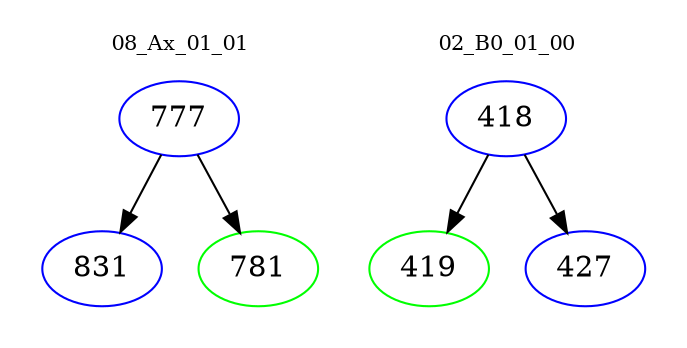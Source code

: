 digraph{
subgraph cluster_0 {
color = white
label = "08_Ax_01_01";
fontsize=10;
T0_777 [label="777", color="blue"]
T0_777 -> T0_831 [color="black"]
T0_831 [label="831", color="blue"]
T0_777 -> T0_781 [color="black"]
T0_781 [label="781", color="green"]
}
subgraph cluster_1 {
color = white
label = "02_B0_01_00";
fontsize=10;
T1_418 [label="418", color="blue"]
T1_418 -> T1_419 [color="black"]
T1_419 [label="419", color="green"]
T1_418 -> T1_427 [color="black"]
T1_427 [label="427", color="blue"]
}
}
